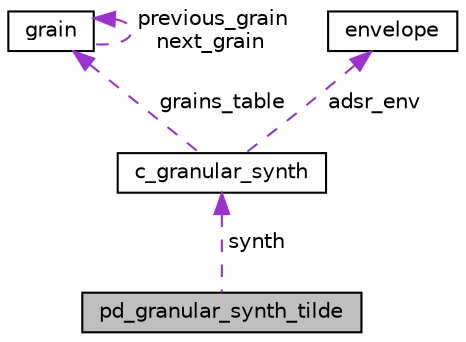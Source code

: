digraph "pd_granular_synth_tilde"
{
 // LATEX_PDF_SIZE
  edge [fontname="Helvetica",fontsize="10",labelfontname="Helvetica",labelfontsize="10"];
  node [fontname="Helvetica",fontsize="10",shape=record];
  Node1 [label="pd_granular_synth_tilde",height=0.2,width=0.4,color="black", fillcolor="grey75", style="filled", fontcolor="black",tooltip=" "];
  Node2 -> Node1 [dir="back",color="darkorchid3",fontsize="10",style="dashed",label=" synth" ];
  Node2 [label="c_granular_synth",height=0.2,width=0.4,color="black", fillcolor="white", style="filled",URL="$structc__granular__synth.html",tooltip="pure data struct of the c_granular_synth object"];
  Node3 -> Node2 [dir="back",color="darkorchid3",fontsize="10",style="dashed",label=" grains_table" ];
  Node3 [label="grain",height=0.2,width=0.4,color="black", fillcolor="white", style="filled",URL="$structgrain.html",tooltip="pure data struct of the grain object"];
  Node3 -> Node3 [dir="back",color="darkorchid3",fontsize="10",style="dashed",label=" previous_grain\nnext_grain" ];
  Node4 -> Node2 [dir="back",color="darkorchid3",fontsize="10",style="dashed",label=" adsr_env" ];
  Node4 [label="envelope",height=0.2,width=0.4,color="black", fillcolor="white", style="filled",URL="$structenvelope.html",tooltip="pure data struct of the envelope object"];
}
